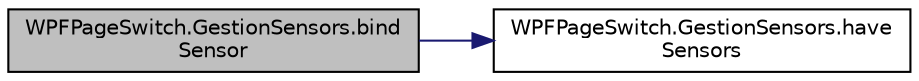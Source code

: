 digraph "WPFPageSwitch.GestionSensors.bindSensor"
{
  edge [fontname="Helvetica",fontsize="10",labelfontname="Helvetica",labelfontsize="10"];
  node [fontname="Helvetica",fontsize="10",shape=record];
  rankdir="LR";
  Node1 [label="WPFPageSwitch.GestionSensors.bind\lSensor",height=0.2,width=0.4,color="black", fillcolor="grey75", style="filled" fontcolor="black"];
  Node1 -> Node2 [color="midnightblue",fontsize="10",style="solid"];
  Node2 [label="WPFPageSwitch.GestionSensors.have\lSensors",height=0.2,width=0.4,color="black", fillcolor="white", style="filled",URL="$d0/dba/class_w_p_f_page_switch_1_1_gestion_sensors.html#a44e7b3e836e45430085d0784a5e8a2a1",tooltip="Say if we have sensors up "];
}
